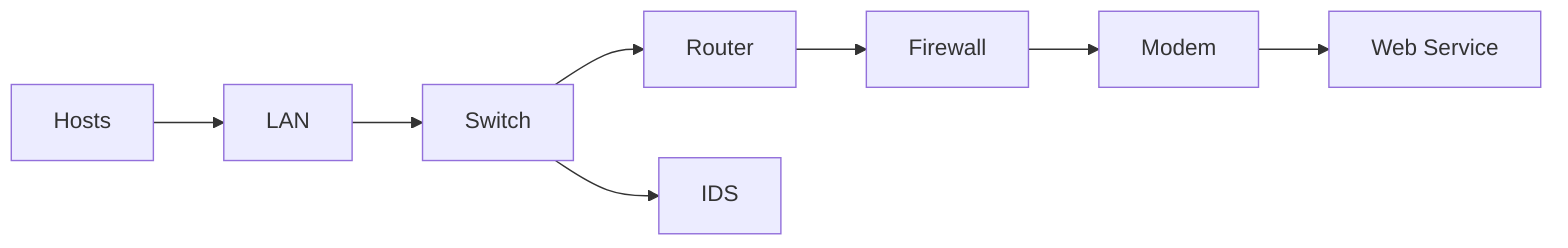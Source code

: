 graph LR
    A[Hosts] --> B[LAN]
    B --> C[Switch]
    C --> D[Router]
    C --> G[IDS]
    D --> E[Firewall]
    E --> F[Modem]
    F --> H[Web Service]